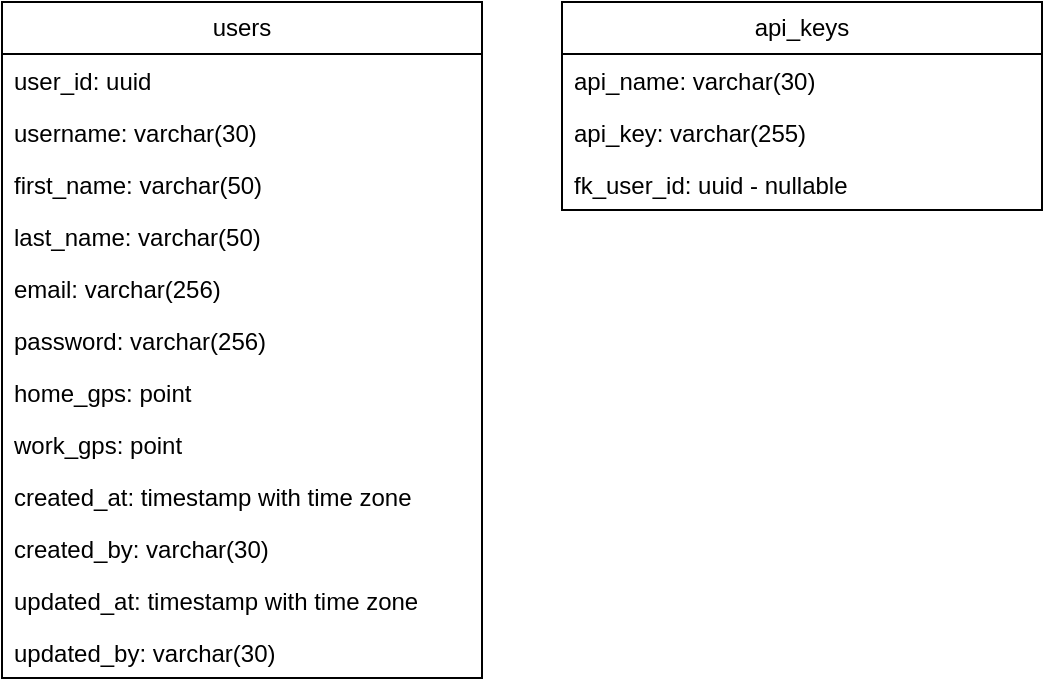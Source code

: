 <mxfile version="24.5.2" type="github">
  <diagram name="Page-1" id="3PtCgTrVhq7nl0aH3eP5">
    <mxGraphModel dx="830" dy="442" grid="1" gridSize="10" guides="1" tooltips="1" connect="1" arrows="1" fold="1" page="1" pageScale="1" pageWidth="850" pageHeight="1100" math="0" shadow="0">
      <root>
        <mxCell id="0" />
        <mxCell id="1" parent="0" />
        <mxCell id="knXLkMX7DMQiPhCSk4bh-1" value="users" style="swimlane;fontStyle=0;childLayout=stackLayout;horizontal=1;startSize=26;fillColor=none;horizontalStack=0;resizeParent=1;resizeParentMax=0;resizeLast=0;collapsible=1;marginBottom=0;whiteSpace=wrap;html=1;" parent="1" vertex="1">
          <mxGeometry x="40" y="40" width="240" height="338" as="geometry" />
        </mxCell>
        <mxCell id="knXLkMX7DMQiPhCSk4bh-2" value="user_id: uuid" style="text;strokeColor=none;fillColor=none;align=left;verticalAlign=top;spacingLeft=4;spacingRight=4;overflow=hidden;rotatable=0;points=[[0,0.5],[1,0.5]];portConstraint=eastwest;whiteSpace=wrap;html=1;" parent="knXLkMX7DMQiPhCSk4bh-1" vertex="1">
          <mxGeometry y="26" width="240" height="26" as="geometry" />
        </mxCell>
        <mxCell id="knXLkMX7DMQiPhCSk4bh-3" value="username: varchar(30)" style="text;strokeColor=none;fillColor=none;align=left;verticalAlign=top;spacingLeft=4;spacingRight=4;overflow=hidden;rotatable=0;points=[[0,0.5],[1,0.5]];portConstraint=eastwest;whiteSpace=wrap;html=1;" parent="knXLkMX7DMQiPhCSk4bh-1" vertex="1">
          <mxGeometry y="52" width="240" height="26" as="geometry" />
        </mxCell>
        <mxCell id="knXLkMX7DMQiPhCSk4bh-4" value="first_name: varchar(50)" style="text;strokeColor=none;fillColor=none;align=left;verticalAlign=top;spacingLeft=4;spacingRight=4;overflow=hidden;rotatable=0;points=[[0,0.5],[1,0.5]];portConstraint=eastwest;whiteSpace=wrap;html=1;" parent="knXLkMX7DMQiPhCSk4bh-1" vertex="1">
          <mxGeometry y="78" width="240" height="26" as="geometry" />
        </mxCell>
        <mxCell id="9-8XBrRKt5z3o8YFOxQo-1" value="last_name: varchar(50)" style="text;strokeColor=none;fillColor=none;align=left;verticalAlign=top;spacingLeft=4;spacingRight=4;overflow=hidden;rotatable=0;points=[[0,0.5],[1,0.5]];portConstraint=eastwest;whiteSpace=wrap;html=1;" parent="knXLkMX7DMQiPhCSk4bh-1" vertex="1">
          <mxGeometry y="104" width="240" height="26" as="geometry" />
        </mxCell>
        <mxCell id="9-8XBrRKt5z3o8YFOxQo-2" value="email: varchar(256)" style="text;strokeColor=none;fillColor=none;align=left;verticalAlign=top;spacingLeft=4;spacingRight=4;overflow=hidden;rotatable=0;points=[[0,0.5],[1,0.5]];portConstraint=eastwest;whiteSpace=wrap;html=1;" parent="knXLkMX7DMQiPhCSk4bh-1" vertex="1">
          <mxGeometry y="130" width="240" height="26" as="geometry" />
        </mxCell>
        <mxCell id="9-8XBrRKt5z3o8YFOxQo-3" value="password: varchar(256)" style="text;strokeColor=none;fillColor=none;align=left;verticalAlign=top;spacingLeft=4;spacingRight=4;overflow=hidden;rotatable=0;points=[[0,0.5],[1,0.5]];portConstraint=eastwest;whiteSpace=wrap;html=1;" parent="knXLkMX7DMQiPhCSk4bh-1" vertex="1">
          <mxGeometry y="156" width="240" height="26" as="geometry" />
        </mxCell>
        <mxCell id="9-8XBrRKt5z3o8YFOxQo-54" value="home_gps: point" style="text;strokeColor=none;fillColor=none;align=left;verticalAlign=top;spacingLeft=4;spacingRight=4;overflow=hidden;rotatable=0;points=[[0,0.5],[1,0.5]];portConstraint=eastwest;whiteSpace=wrap;html=1;" parent="knXLkMX7DMQiPhCSk4bh-1" vertex="1">
          <mxGeometry y="182" width="240" height="26" as="geometry" />
        </mxCell>
        <mxCell id="9-8XBrRKt5z3o8YFOxQo-55" value="work_gps: point" style="text;strokeColor=none;fillColor=none;align=left;verticalAlign=top;spacingLeft=4;spacingRight=4;overflow=hidden;rotatable=0;points=[[0,0.5],[1,0.5]];portConstraint=eastwest;whiteSpace=wrap;html=1;" parent="knXLkMX7DMQiPhCSk4bh-1" vertex="1">
          <mxGeometry y="208" width="240" height="26" as="geometry" />
        </mxCell>
        <mxCell id="9-8XBrRKt5z3o8YFOxQo-5" value="created_at: timestamp with time zone" style="text;strokeColor=none;fillColor=none;align=left;verticalAlign=top;spacingLeft=4;spacingRight=4;overflow=hidden;rotatable=0;points=[[0,0.5],[1,0.5]];portConstraint=eastwest;whiteSpace=wrap;html=1;" parent="knXLkMX7DMQiPhCSk4bh-1" vertex="1">
          <mxGeometry y="234" width="240" height="26" as="geometry" />
        </mxCell>
        <mxCell id="9-8XBrRKt5z3o8YFOxQo-7" value="created_by: varchar(30)" style="text;strokeColor=none;fillColor=none;align=left;verticalAlign=top;spacingLeft=4;spacingRight=4;overflow=hidden;rotatable=0;points=[[0,0.5],[1,0.5]];portConstraint=eastwest;whiteSpace=wrap;html=1;" parent="knXLkMX7DMQiPhCSk4bh-1" vertex="1">
          <mxGeometry y="260" width="240" height="26" as="geometry" />
        </mxCell>
        <mxCell id="9-8XBrRKt5z3o8YFOxQo-6" value="updated_at: timestamp with time zone" style="text;strokeColor=none;fillColor=none;align=left;verticalAlign=top;spacingLeft=4;spacingRight=4;overflow=hidden;rotatable=0;points=[[0,0.5],[1,0.5]];portConstraint=eastwest;whiteSpace=wrap;html=1;" parent="knXLkMX7DMQiPhCSk4bh-1" vertex="1">
          <mxGeometry y="286" width="240" height="26" as="geometry" />
        </mxCell>
        <mxCell id="9-8XBrRKt5z3o8YFOxQo-4" value="updated_by: varchar(30)" style="text;strokeColor=none;fillColor=none;align=left;verticalAlign=top;spacingLeft=4;spacingRight=4;overflow=hidden;rotatable=0;points=[[0,0.5],[1,0.5]];portConstraint=eastwest;whiteSpace=wrap;html=1;" parent="knXLkMX7DMQiPhCSk4bh-1" vertex="1">
          <mxGeometry y="312" width="240" height="26" as="geometry" />
        </mxCell>
        <mxCell id="9-8XBrRKt5z3o8YFOxQo-8" value="api_keys" style="swimlane;fontStyle=0;childLayout=stackLayout;horizontal=1;startSize=26;fillColor=none;horizontalStack=0;resizeParent=1;resizeParentMax=0;resizeLast=0;collapsible=1;marginBottom=0;whiteSpace=wrap;html=1;" parent="1" vertex="1">
          <mxGeometry x="320" y="40" width="240" height="104" as="geometry" />
        </mxCell>
        <mxCell id="9-8XBrRKt5z3o8YFOxQo-9" value="api_name:&amp;nbsp;varchar(30)" style="text;strokeColor=none;fillColor=none;align=left;verticalAlign=top;spacingLeft=4;spacingRight=4;overflow=hidden;rotatable=0;points=[[0,0.5],[1,0.5]];portConstraint=eastwest;whiteSpace=wrap;html=1;" parent="9-8XBrRKt5z3o8YFOxQo-8" vertex="1">
          <mxGeometry y="26" width="240" height="26" as="geometry" />
        </mxCell>
        <mxCell id="9-8XBrRKt5z3o8YFOxQo-10" value="api_key: varchar(255)" style="text;strokeColor=none;fillColor=none;align=left;verticalAlign=top;spacingLeft=4;spacingRight=4;overflow=hidden;rotatable=0;points=[[0,0.5],[1,0.5]];portConstraint=eastwest;whiteSpace=wrap;html=1;" parent="9-8XBrRKt5z3o8YFOxQo-8" vertex="1">
          <mxGeometry y="52" width="240" height="26" as="geometry" />
        </mxCell>
        <mxCell id="9-8XBrRKt5z3o8YFOxQo-64" value="fk_user_id: uuid - nullable" style="text;strokeColor=none;fillColor=none;align=left;verticalAlign=top;spacingLeft=4;spacingRight=4;overflow=hidden;rotatable=0;points=[[0,0.5],[1,0.5]];portConstraint=eastwest;whiteSpace=wrap;html=1;" parent="9-8XBrRKt5z3o8YFOxQo-8" vertex="1">
          <mxGeometry y="78" width="240" height="26" as="geometry" />
        </mxCell>
      </root>
    </mxGraphModel>
  </diagram>
</mxfile>
